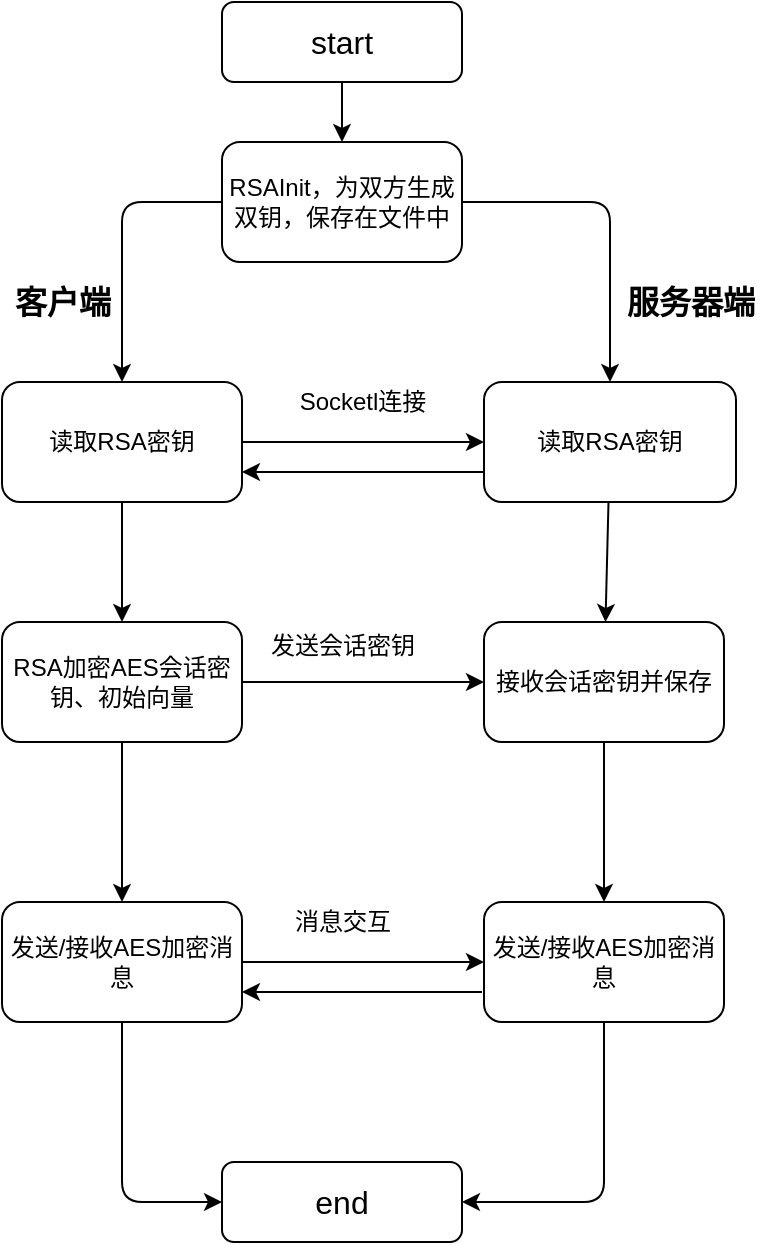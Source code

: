 <mxfile>
    <diagram id="agNi9x7Oj6GooyjhpDY8" name="Page-1">
        <mxGraphModel dx="549" dy="401" grid="1" gridSize="10" guides="1" tooltips="1" connect="1" arrows="1" fold="1" page="1" pageScale="1" pageWidth="827" pageHeight="1169" math="0" shadow="0">
            <root>
                <mxCell id="0"/>
                <mxCell id="1" parent="0"/>
                <mxCell id="4" value="" style="edgeStyle=none;html=1;" edge="1" parent="1" source="2" target="3">
                    <mxGeometry relative="1" as="geometry"/>
                </mxCell>
                <mxCell id="2" value="&lt;font style=&quot;font-size: 16px&quot;&gt;start&lt;/font&gt;" style="rounded=1;whiteSpace=wrap;html=1;" vertex="1" parent="1">
                    <mxGeometry x="220" y="40" width="120" height="40" as="geometry"/>
                </mxCell>
                <mxCell id="6" value="" style="edgeStyle=none;html=1;" edge="1" parent="1" source="3" target="5">
                    <mxGeometry relative="1" as="geometry">
                        <Array as="points">
                            <mxPoint x="170" y="140"/>
                        </Array>
                    </mxGeometry>
                </mxCell>
                <mxCell id="8" value="" style="edgeStyle=none;html=1;" edge="1" parent="1" source="3" target="7">
                    <mxGeometry relative="1" as="geometry">
                        <Array as="points">
                            <mxPoint x="414" y="140"/>
                        </Array>
                    </mxGeometry>
                </mxCell>
                <mxCell id="3" value="RSAInit，为双方生成双钥，保存在文件中" style="whiteSpace=wrap;html=1;rounded=1;" vertex="1" parent="1">
                    <mxGeometry x="220" y="110" width="120" height="60" as="geometry"/>
                </mxCell>
                <mxCell id="9" style="edgeStyle=none;html=1;" edge="1" parent="1" source="5" target="7">
                    <mxGeometry relative="1" as="geometry"/>
                </mxCell>
                <mxCell id="13" value="" style="edgeStyle=none;html=1;" edge="1" parent="1" source="5" target="12">
                    <mxGeometry relative="1" as="geometry"/>
                </mxCell>
                <mxCell id="5" value="读取RSA密钥" style="whiteSpace=wrap;html=1;rounded=1;" vertex="1" parent="1">
                    <mxGeometry x="110" y="230" width="120" height="60" as="geometry"/>
                </mxCell>
                <mxCell id="10" style="edgeStyle=none;html=1;entryX=1;entryY=0.75;entryDx=0;entryDy=0;" edge="1" parent="1" target="5">
                    <mxGeometry relative="1" as="geometry">
                        <mxPoint x="360" y="275" as="sourcePoint"/>
                    </mxGeometry>
                </mxCell>
                <mxCell id="15" value="" style="edgeStyle=none;html=1;" edge="1" parent="1" source="7" target="14">
                    <mxGeometry relative="1" as="geometry"/>
                </mxCell>
                <mxCell id="7" value="读取RSA密钥" style="whiteSpace=wrap;html=1;rounded=1;" vertex="1" parent="1">
                    <mxGeometry x="351" y="230" width="126" height="60" as="geometry"/>
                </mxCell>
                <mxCell id="11" value="Socketl连接" style="text;html=1;align=center;verticalAlign=middle;resizable=0;points=[];autosize=1;strokeColor=none;fillColor=none;" vertex="1" parent="1">
                    <mxGeometry x="250" y="230" width="80" height="20" as="geometry"/>
                </mxCell>
                <mxCell id="18" style="edgeStyle=none;html=1;entryX=0;entryY=0.5;entryDx=0;entryDy=0;fontSize=16;" edge="1" parent="1" source="12" target="14">
                    <mxGeometry relative="1" as="geometry"/>
                </mxCell>
                <mxCell id="21" value="" style="edgeStyle=none;html=1;fontSize=12;" edge="1" parent="1" source="12" target="20">
                    <mxGeometry relative="1" as="geometry"/>
                </mxCell>
                <mxCell id="12" value="RSA加密AES会话密钥、初始向量" style="whiteSpace=wrap;html=1;rounded=1;" vertex="1" parent="1">
                    <mxGeometry x="110" y="350" width="120" height="60" as="geometry"/>
                </mxCell>
                <mxCell id="24" style="edgeStyle=none;html=1;entryX=0.5;entryY=0;entryDx=0;entryDy=0;fontSize=12;" edge="1" parent="1" source="14" target="22">
                    <mxGeometry relative="1" as="geometry"/>
                </mxCell>
                <mxCell id="14" value="接收会话密钥并保存" style="whiteSpace=wrap;html=1;rounded=1;" vertex="1" parent="1">
                    <mxGeometry x="351" y="350" width="120" height="60" as="geometry"/>
                </mxCell>
                <mxCell id="16" value="&lt;b&gt;&lt;font style=&quot;font-size: 16px&quot;&gt;客户端&lt;/font&gt;&lt;/b&gt;" style="text;html=1;align=center;verticalAlign=middle;resizable=0;points=[];autosize=1;strokeColor=none;fillColor=none;" vertex="1" parent="1">
                    <mxGeometry x="110" y="180" width="60" height="20" as="geometry"/>
                </mxCell>
                <mxCell id="17" value="&lt;b&gt;&lt;font style=&quot;font-size: 16px&quot;&gt;服务器端&lt;/font&gt;&lt;/b&gt;" style="text;html=1;align=center;verticalAlign=middle;resizable=0;points=[];autosize=1;strokeColor=none;fillColor=none;" vertex="1" parent="1">
                    <mxGeometry x="414" y="180" width="80" height="20" as="geometry"/>
                </mxCell>
                <mxCell id="19" value="&lt;font style=&quot;font-size: 12px&quot;&gt;发送会话密钥&lt;/font&gt;" style="text;html=1;align=center;verticalAlign=middle;resizable=0;points=[];autosize=1;strokeColor=none;fillColor=none;fontSize=16;" vertex="1" parent="1">
                    <mxGeometry x="235" y="345" width="90" height="30" as="geometry"/>
                </mxCell>
                <mxCell id="23" value="" style="edgeStyle=none;html=1;fontSize=12;" edge="1" parent="1" source="20" target="22">
                    <mxGeometry relative="1" as="geometry"/>
                </mxCell>
                <mxCell id="29" style="edgeStyle=none;html=1;fontSize=12;" edge="1" parent="1" source="20" target="28">
                    <mxGeometry relative="1" as="geometry">
                        <Array as="points">
                            <mxPoint x="170" y="640"/>
                        </Array>
                    </mxGeometry>
                </mxCell>
                <mxCell id="20" value="发送/接收AES加密消息" style="whiteSpace=wrap;html=1;rounded=1;" vertex="1" parent="1">
                    <mxGeometry x="110" y="490" width="120" height="60" as="geometry"/>
                </mxCell>
                <mxCell id="25" style="edgeStyle=none;html=1;entryX=1;entryY=0.75;entryDx=0;entryDy=0;fontSize=12;" edge="1" parent="1" target="20">
                    <mxGeometry relative="1" as="geometry">
                        <mxPoint x="350" y="535" as="sourcePoint"/>
                    </mxGeometry>
                </mxCell>
                <mxCell id="30" style="edgeStyle=none;html=1;entryX=1;entryY=0.5;entryDx=0;entryDy=0;fontSize=12;" edge="1" parent="1" source="22" target="28">
                    <mxGeometry relative="1" as="geometry">
                        <Array as="points">
                            <mxPoint x="411" y="640"/>
                        </Array>
                    </mxGeometry>
                </mxCell>
                <mxCell id="22" value="发送/接收AES加密消息" style="whiteSpace=wrap;html=1;rounded=1;" vertex="1" parent="1">
                    <mxGeometry x="351" y="490" width="120" height="60" as="geometry"/>
                </mxCell>
                <mxCell id="26" value="消息交互" style="text;html=1;align=center;verticalAlign=middle;resizable=0;points=[];autosize=1;strokeColor=none;fillColor=none;fontSize=12;" vertex="1" parent="1">
                    <mxGeometry x="250" y="490" width="60" height="20" as="geometry"/>
                </mxCell>
                <mxCell id="28" value="&lt;font style=&quot;font-size: 16px&quot;&gt;end&lt;/font&gt;" style="rounded=1;whiteSpace=wrap;html=1;" vertex="1" parent="1">
                    <mxGeometry x="220" y="620" width="120" height="40" as="geometry"/>
                </mxCell>
            </root>
        </mxGraphModel>
    </diagram>
</mxfile>